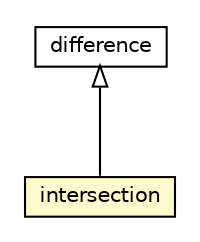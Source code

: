 #!/usr/local/bin/dot
#
# Class diagram 
# Generated by UMLGraph version R5_6_6-1-g9240c4 (http://www.umlgraph.org/)
#

digraph G {
	edge [fontname="Helvetica",fontsize=10,labelfontname="Helvetica",labelfontsize=10];
	node [fontname="Helvetica",fontsize=10,shape=plaintext];
	nodesep=0.25;
	ranksep=0.5;
	// jason.stdlib.intersection
	c64636 [label=<<table title="jason.stdlib.intersection" border="0" cellborder="1" cellspacing="0" cellpadding="2" port="p" bgcolor="lemonChiffon" href="./intersection.html">
		<tr><td><table border="0" cellspacing="0" cellpadding="1">
<tr><td align="center" balign="center"> intersection </td></tr>
		</table></td></tr>
		</table>>, URL="./intersection.html", fontname="Helvetica", fontcolor="black", fontsize=10.0];
	// jason.stdlib.difference
	c64652 [label=<<table title="jason.stdlib.difference" border="0" cellborder="1" cellspacing="0" cellpadding="2" port="p" href="./difference.html">
		<tr><td><table border="0" cellspacing="0" cellpadding="1">
<tr><td align="center" balign="center"> difference </td></tr>
		</table></td></tr>
		</table>>, URL="./difference.html", fontname="Helvetica", fontcolor="black", fontsize=10.0];
	//jason.stdlib.intersection extends jason.stdlib.difference
	c64652:p -> c64636:p [dir=back,arrowtail=empty];
}

